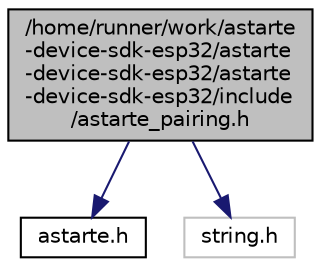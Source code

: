 digraph "/home/runner/work/astarte-device-sdk-esp32/astarte-device-sdk-esp32/astarte-device-sdk-esp32/include/astarte_pairing.h"
{
 // LATEX_PDF_SIZE
  edge [fontname="Helvetica",fontsize="10",labelfontname="Helvetica",labelfontsize="10"];
  node [fontname="Helvetica",fontsize="10",shape=record];
  Node1 [label="/home/runner/work/astarte\l-device-sdk-esp32/astarte\l-device-sdk-esp32/astarte\l-device-sdk-esp32/include\l/astarte_pairing.h",height=0.2,width=0.4,color="black", fillcolor="grey75", style="filled", fontcolor="black",tooltip="Astarte pairing functions."];
  Node1 -> Node2 [color="midnightblue",fontsize="10",style="solid",fontname="Helvetica"];
  Node2 [label="astarte.h",height=0.2,width=0.4,color="black", fillcolor="white", style="filled",URL="$astarte_8h.html",tooltip="Astarte types and defines."];
  Node1 -> Node3 [color="midnightblue",fontsize="10",style="solid",fontname="Helvetica"];
  Node3 [label="string.h",height=0.2,width=0.4,color="grey75", fillcolor="white", style="filled",tooltip=" "];
}
